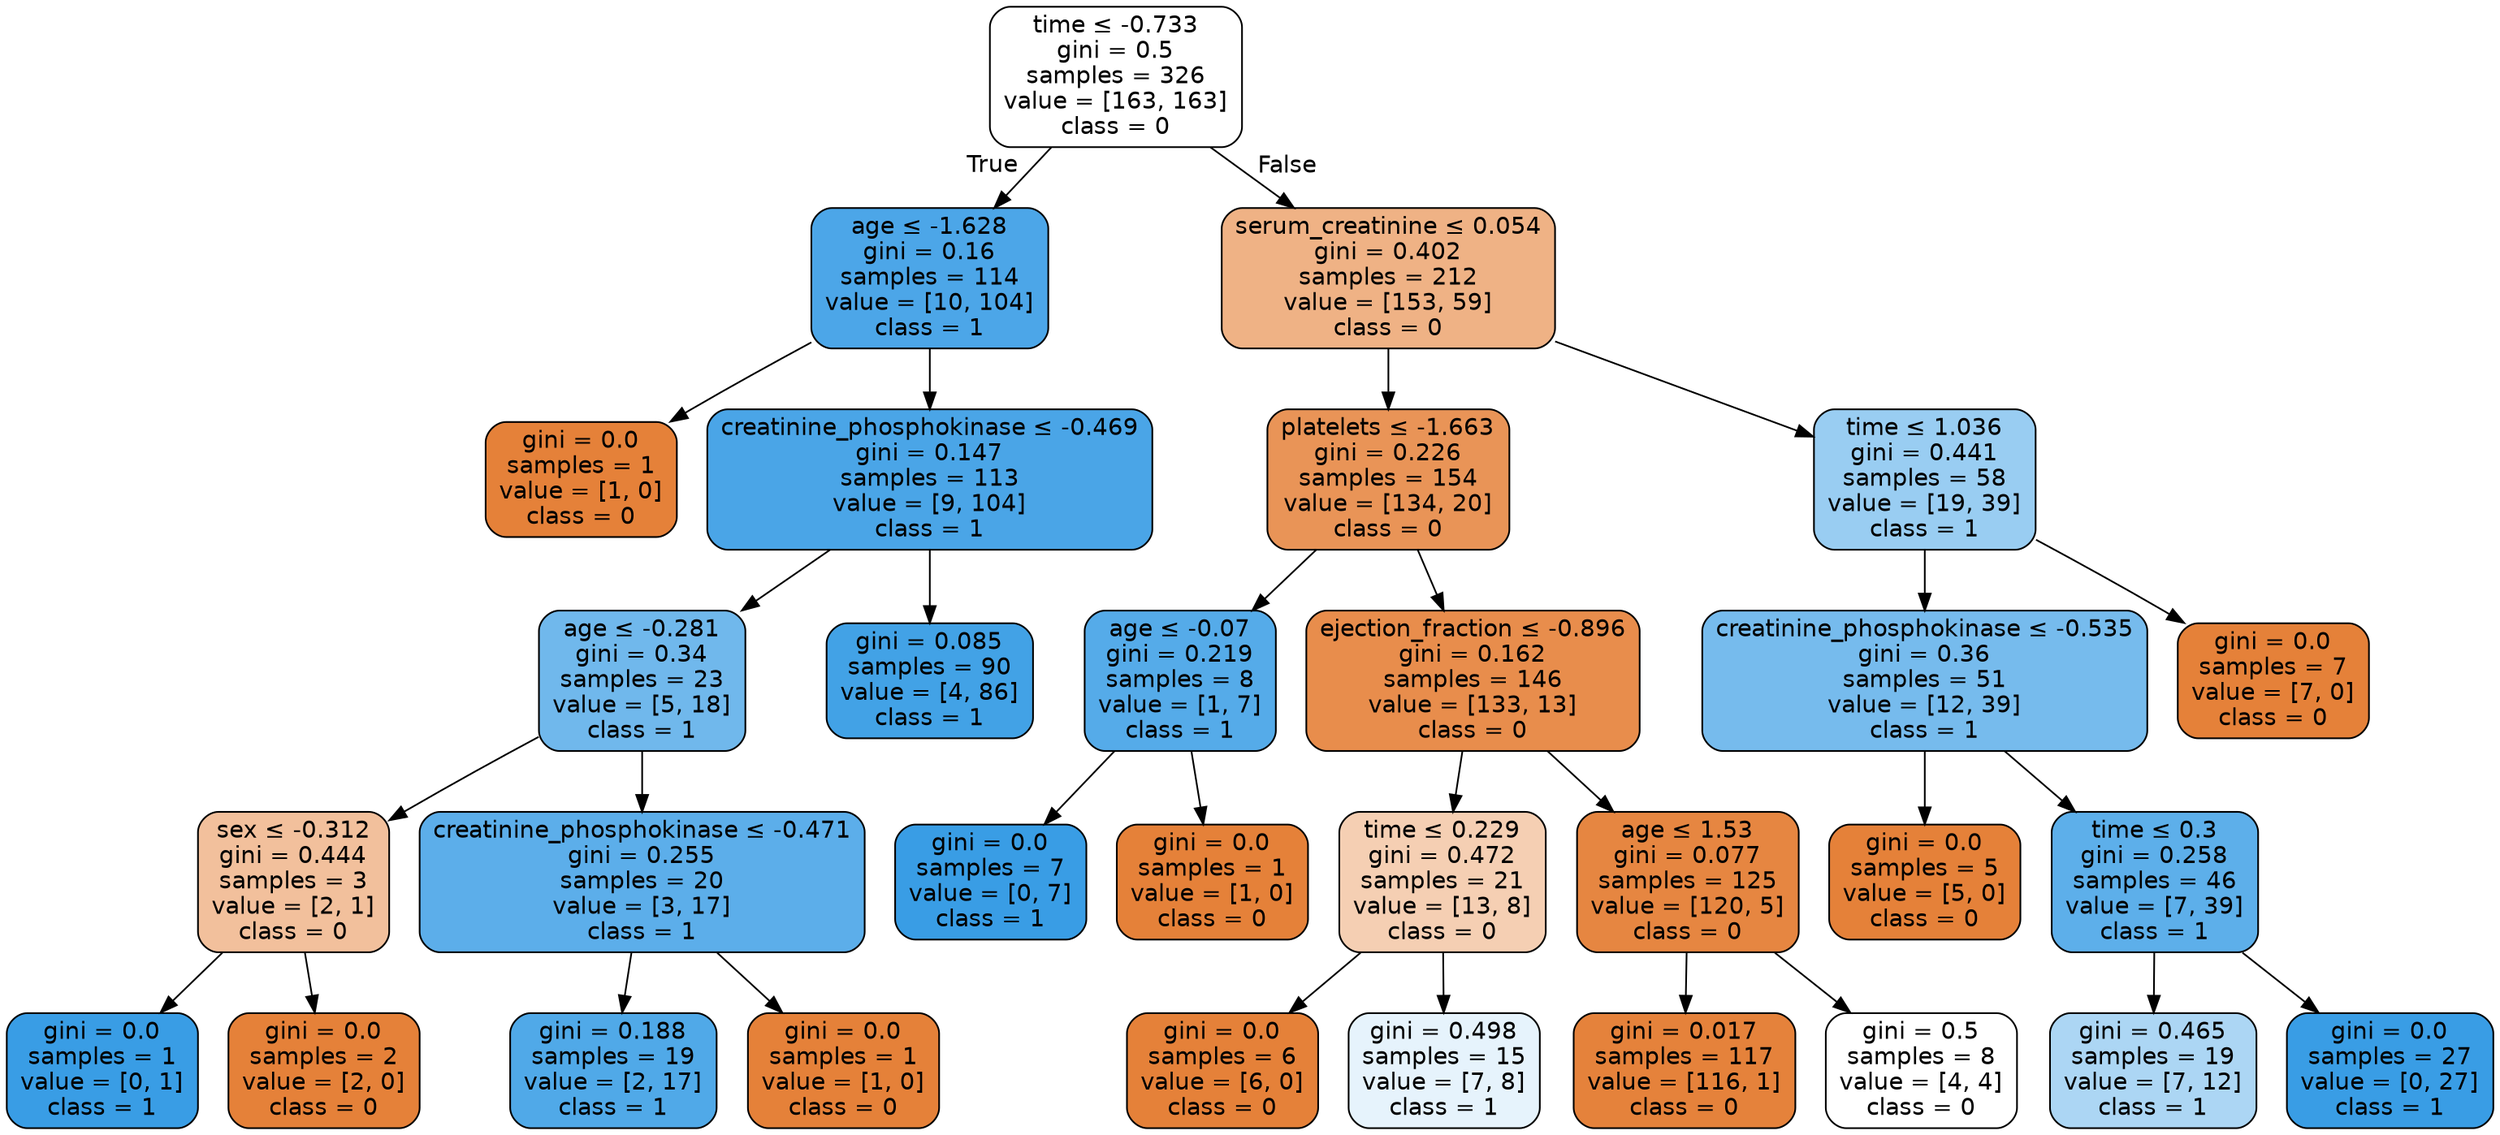digraph Tree {
node [shape=box, style="filled, rounded", color="black", fontname=helvetica] ;
edge [fontname=helvetica] ;
0 [label=<time &le; -0.733<br/>gini = 0.5<br/>samples = 326<br/>value = [163, 163]<br/>class = 0>, fillcolor="#ffffff"] ;
1 [label=<age &le; -1.628<br/>gini = 0.16<br/>samples = 114<br/>value = [10, 104]<br/>class = 1>, fillcolor="#4ca6e8"] ;
0 -> 1 [labeldistance=2.5, labelangle=45, headlabel="True"] ;
2 [label=<gini = 0.0<br/>samples = 1<br/>value = [1, 0]<br/>class = 0>, fillcolor="#e58139"] ;
1 -> 2 ;
3 [label=<creatinine_phosphokinase &le; -0.469<br/>gini = 0.147<br/>samples = 113<br/>value = [9, 104]<br/>class = 1>, fillcolor="#4aa5e7"] ;
1 -> 3 ;
4 [label=<age &le; -0.281<br/>gini = 0.34<br/>samples = 23<br/>value = [5, 18]<br/>class = 1>, fillcolor="#70b8ec"] ;
3 -> 4 ;
5 [label=<sex &le; -0.312<br/>gini = 0.444<br/>samples = 3<br/>value = [2, 1]<br/>class = 0>, fillcolor="#f2c09c"] ;
4 -> 5 ;
6 [label=<gini = 0.0<br/>samples = 1<br/>value = [0, 1]<br/>class = 1>, fillcolor="#399de5"] ;
5 -> 6 ;
7 [label=<gini = 0.0<br/>samples = 2<br/>value = [2, 0]<br/>class = 0>, fillcolor="#e58139"] ;
5 -> 7 ;
8 [label=<creatinine_phosphokinase &le; -0.471<br/>gini = 0.255<br/>samples = 20<br/>value = [3, 17]<br/>class = 1>, fillcolor="#5caeea"] ;
4 -> 8 ;
9 [label=<gini = 0.188<br/>samples = 19<br/>value = [2, 17]<br/>class = 1>, fillcolor="#50a9e8"] ;
8 -> 9 ;
10 [label=<gini = 0.0<br/>samples = 1<br/>value = [1, 0]<br/>class = 0>, fillcolor="#e58139"] ;
8 -> 10 ;
11 [label=<gini = 0.085<br/>samples = 90<br/>value = [4, 86]<br/>class = 1>, fillcolor="#42a2e6"] ;
3 -> 11 ;
12 [label=<serum_creatinine &le; 0.054<br/>gini = 0.402<br/>samples = 212<br/>value = [153, 59]<br/>class = 0>, fillcolor="#efb285"] ;
0 -> 12 [labeldistance=2.5, labelangle=-45, headlabel="False"] ;
13 [label=<platelets &le; -1.663<br/>gini = 0.226<br/>samples = 154<br/>value = [134, 20]<br/>class = 0>, fillcolor="#e99457"] ;
12 -> 13 ;
14 [label=<age &le; -0.07<br/>gini = 0.219<br/>samples = 8<br/>value = [1, 7]<br/>class = 1>, fillcolor="#55abe9"] ;
13 -> 14 ;
15 [label=<gini = 0.0<br/>samples = 7<br/>value = [0, 7]<br/>class = 1>, fillcolor="#399de5"] ;
14 -> 15 ;
16 [label=<gini = 0.0<br/>samples = 1<br/>value = [1, 0]<br/>class = 0>, fillcolor="#e58139"] ;
14 -> 16 ;
17 [label=<ejection_fraction &le; -0.896<br/>gini = 0.162<br/>samples = 146<br/>value = [133, 13]<br/>class = 0>, fillcolor="#e88d4c"] ;
13 -> 17 ;
18 [label=<time &le; 0.229<br/>gini = 0.472<br/>samples = 21<br/>value = [13, 8]<br/>class = 0>, fillcolor="#f5cfb3"] ;
17 -> 18 ;
19 [label=<gini = 0.0<br/>samples = 6<br/>value = [6, 0]<br/>class = 0>, fillcolor="#e58139"] ;
18 -> 19 ;
20 [label=<gini = 0.498<br/>samples = 15<br/>value = [7, 8]<br/>class = 1>, fillcolor="#e6f3fc"] ;
18 -> 20 ;
21 [label=<age &le; 1.53<br/>gini = 0.077<br/>samples = 125<br/>value = [120, 5]<br/>class = 0>, fillcolor="#e68641"] ;
17 -> 21 ;
22 [label=<gini = 0.017<br/>samples = 117<br/>value = [116, 1]<br/>class = 0>, fillcolor="#e5823b"] ;
21 -> 22 ;
23 [label=<gini = 0.5<br/>samples = 8<br/>value = [4, 4]<br/>class = 0>, fillcolor="#ffffff"] ;
21 -> 23 ;
24 [label=<time &le; 1.036<br/>gini = 0.441<br/>samples = 58<br/>value = [19, 39]<br/>class = 1>, fillcolor="#99cdf2"] ;
12 -> 24 ;
25 [label=<creatinine_phosphokinase &le; -0.535<br/>gini = 0.36<br/>samples = 51<br/>value = [12, 39]<br/>class = 1>, fillcolor="#76bbed"] ;
24 -> 25 ;
26 [label=<gini = 0.0<br/>samples = 5<br/>value = [5, 0]<br/>class = 0>, fillcolor="#e58139"] ;
25 -> 26 ;
27 [label=<time &le; 0.3<br/>gini = 0.258<br/>samples = 46<br/>value = [7, 39]<br/>class = 1>, fillcolor="#5dafea"] ;
25 -> 27 ;
28 [label=<gini = 0.465<br/>samples = 19<br/>value = [7, 12]<br/>class = 1>, fillcolor="#acd6f4"] ;
27 -> 28 ;
29 [label=<gini = 0.0<br/>samples = 27<br/>value = [0, 27]<br/>class = 1>, fillcolor="#399de5"] ;
27 -> 29 ;
30 [label=<gini = 0.0<br/>samples = 7<br/>value = [7, 0]<br/>class = 0>, fillcolor="#e58139"] ;
24 -> 30 ;
}